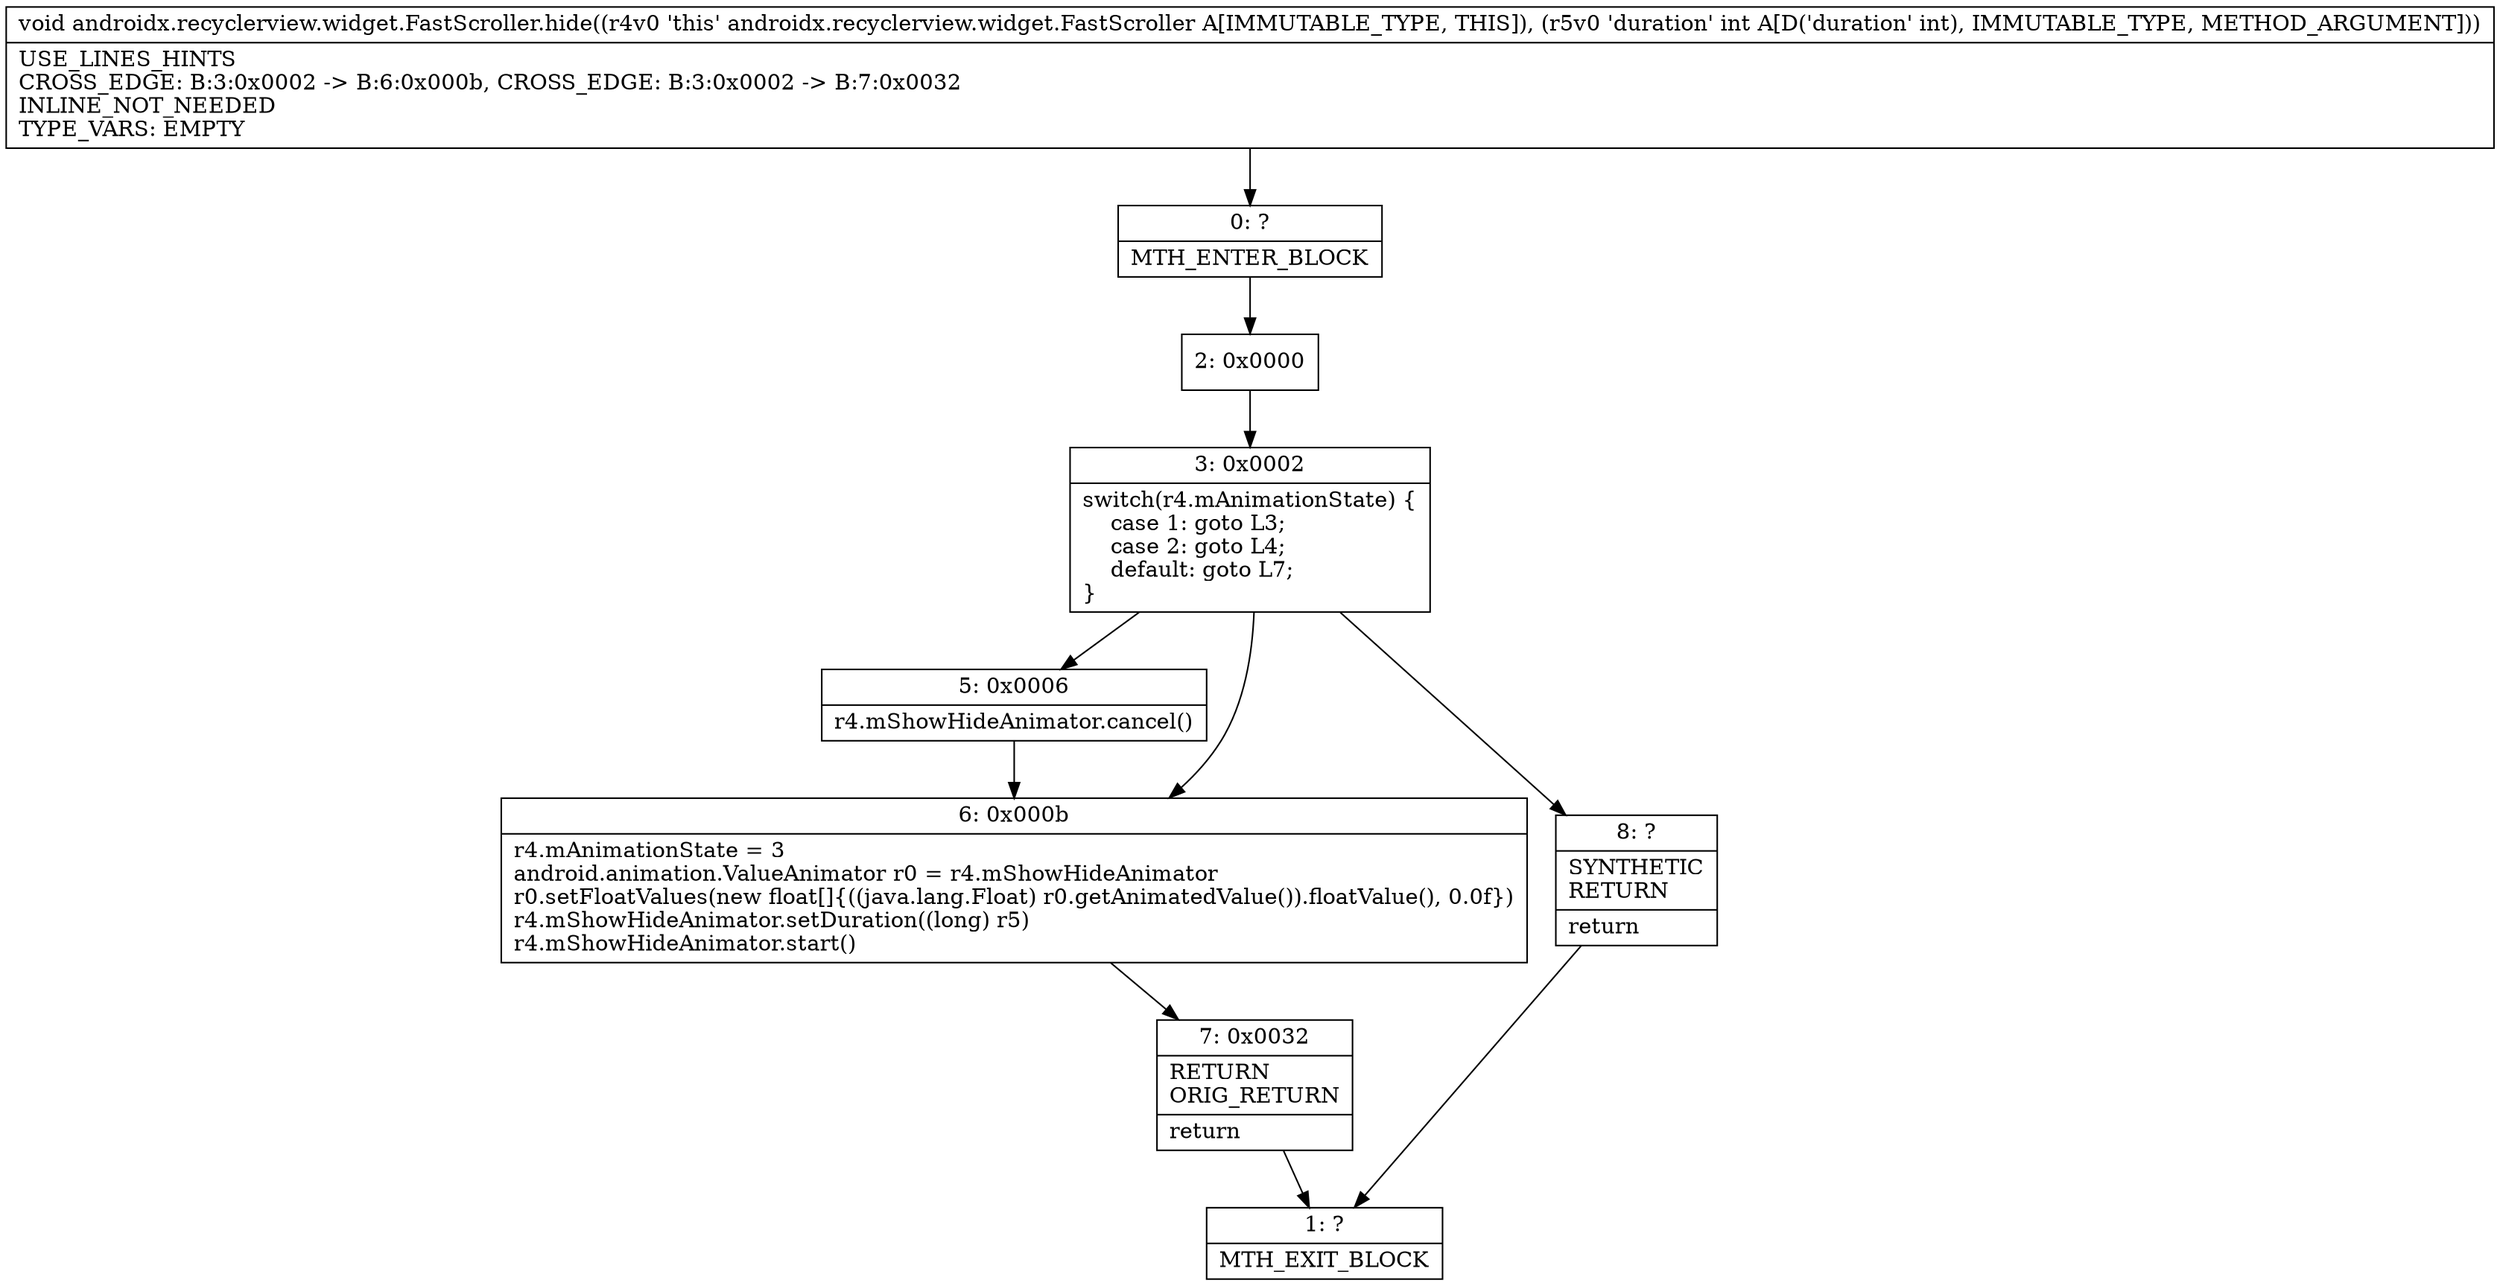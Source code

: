digraph "CFG forandroidx.recyclerview.widget.FastScroller.hide(I)V" {
Node_0 [shape=record,label="{0\:\ ?|MTH_ENTER_BLOCK\l}"];
Node_2 [shape=record,label="{2\:\ 0x0000}"];
Node_3 [shape=record,label="{3\:\ 0x0002|switch(r4.mAnimationState) \{\l    case 1: goto L3;\l    case 2: goto L4;\l    default: goto L7;\l\}\l}"];
Node_5 [shape=record,label="{5\:\ 0x0006|r4.mShowHideAnimator.cancel()\l}"];
Node_6 [shape=record,label="{6\:\ 0x000b|r4.mAnimationState = 3\landroid.animation.ValueAnimator r0 = r4.mShowHideAnimator\lr0.setFloatValues(new float[]\{((java.lang.Float) r0.getAnimatedValue()).floatValue(), 0.0f\})\lr4.mShowHideAnimator.setDuration((long) r5)\lr4.mShowHideAnimator.start()\l}"];
Node_7 [shape=record,label="{7\:\ 0x0032|RETURN\lORIG_RETURN\l|return\l}"];
Node_1 [shape=record,label="{1\:\ ?|MTH_EXIT_BLOCK\l}"];
Node_8 [shape=record,label="{8\:\ ?|SYNTHETIC\lRETURN\l|return\l}"];
MethodNode[shape=record,label="{void androidx.recyclerview.widget.FastScroller.hide((r4v0 'this' androidx.recyclerview.widget.FastScroller A[IMMUTABLE_TYPE, THIS]), (r5v0 'duration' int A[D('duration' int), IMMUTABLE_TYPE, METHOD_ARGUMENT]))  | USE_LINES_HINTS\lCROSS_EDGE: B:3:0x0002 \-\> B:6:0x000b, CROSS_EDGE: B:3:0x0002 \-\> B:7:0x0032\lINLINE_NOT_NEEDED\lTYPE_VARS: EMPTY\l}"];
MethodNode -> Node_0;Node_0 -> Node_2;
Node_2 -> Node_3;
Node_3 -> Node_5;
Node_3 -> Node_6;
Node_3 -> Node_8;
Node_5 -> Node_6;
Node_6 -> Node_7;
Node_7 -> Node_1;
Node_8 -> Node_1;
}

